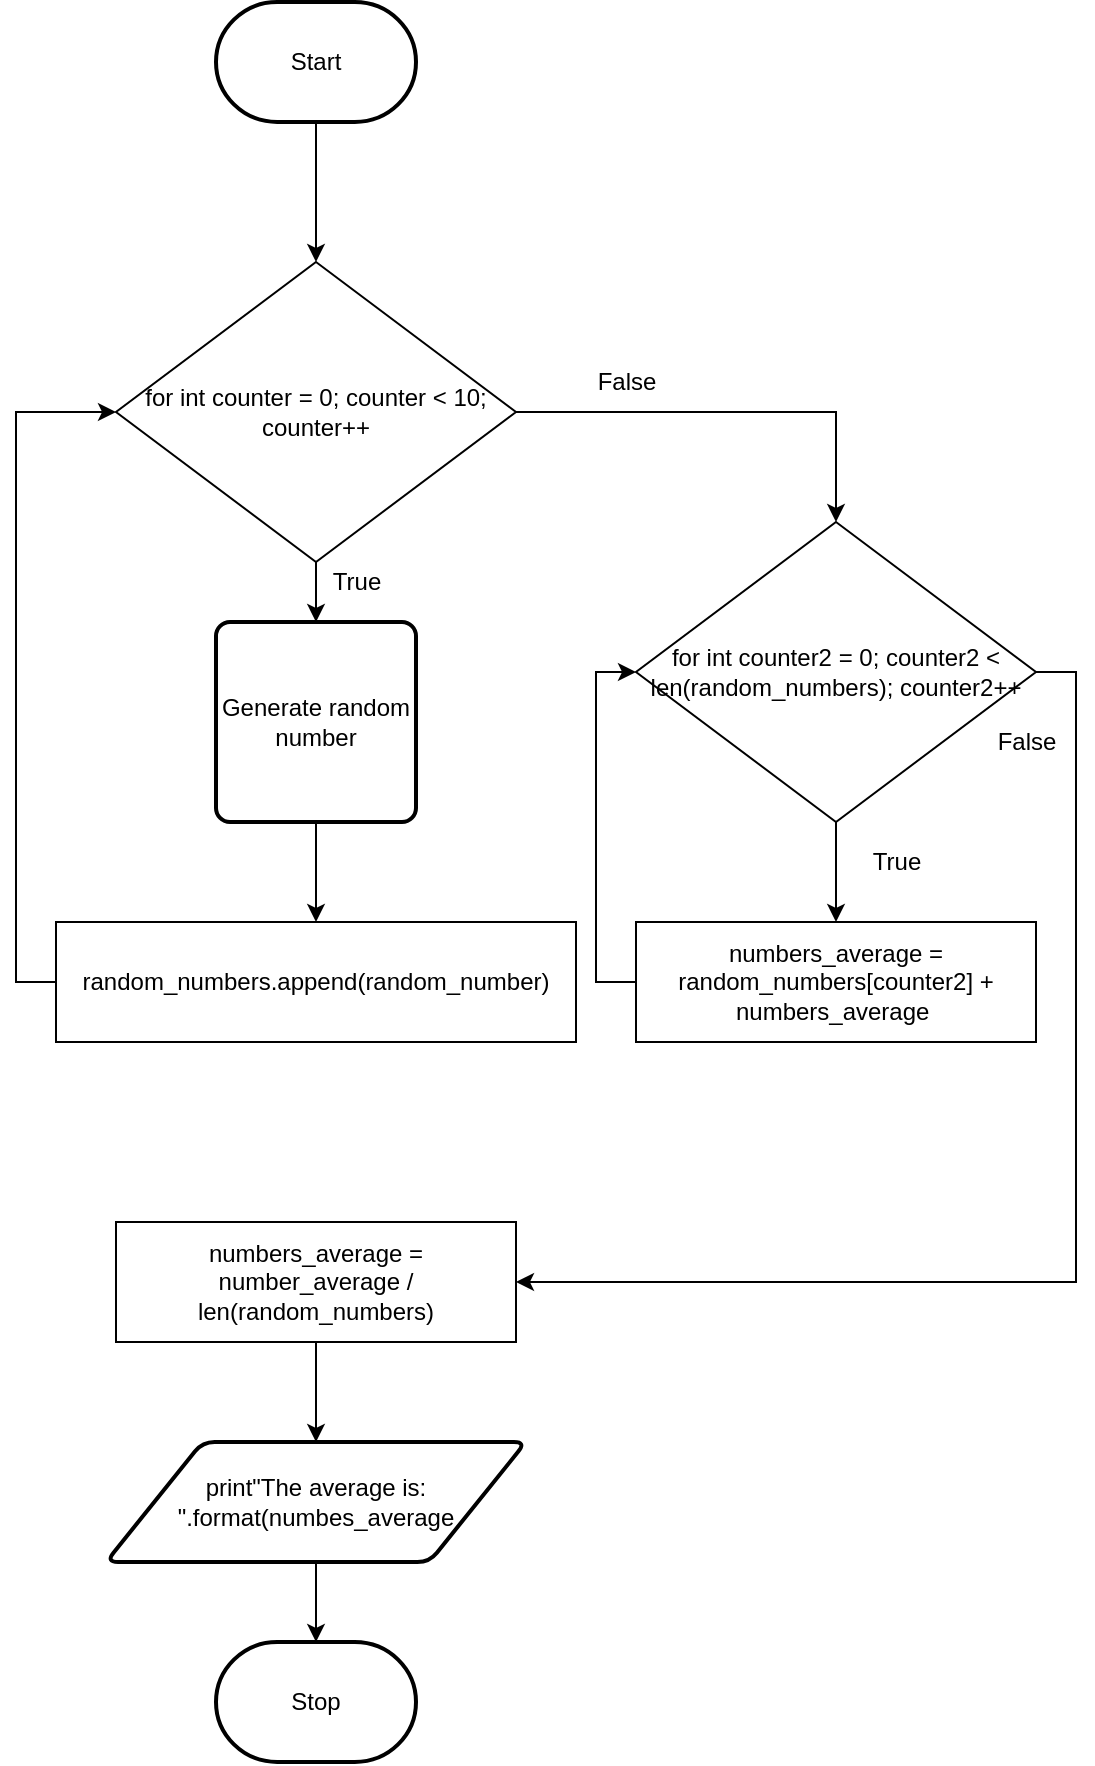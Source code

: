 <mxfile>
    <diagram id="Uj27u6g6IByhOTaoBkWt" name="Flowchart">
        <mxGraphModel dx="1074" dy="741" grid="1" gridSize="10" guides="1" tooltips="1" connect="1" arrows="1" fold="1" page="1" pageScale="1" pageWidth="827" pageHeight="1169" math="0" shadow="0">
            <root>
                <mxCell id="0"/>
                <mxCell id="1" parent="0"/>
                <mxCell id="90" style="edgeStyle=orthogonalEdgeStyle;rounded=0;html=1;entryX=0.5;entryY=0;entryDx=0;entryDy=0;" edge="1" parent="1" source="5" target="30">
                    <mxGeometry relative="1" as="geometry"/>
                </mxCell>
                <mxCell id="5" value="Start" style="strokeWidth=2;html=1;shape=mxgraph.flowchart.terminator;whiteSpace=wrap;" parent="1" vertex="1">
                    <mxGeometry x="380" y="100" width="100" height="60" as="geometry"/>
                </mxCell>
                <mxCell id="11" value="Stop" style="strokeWidth=2;html=1;shape=mxgraph.flowchart.terminator;whiteSpace=wrap;" parent="1" vertex="1">
                    <mxGeometry x="380" y="920" width="100" height="60" as="geometry"/>
                </mxCell>
                <mxCell id="92" style="edgeStyle=orthogonalEdgeStyle;rounded=0;html=1;entryX=0.5;entryY=0;entryDx=0;entryDy=0;entryPerimeter=0;" edge="1" parent="1" source="24" target="11">
                    <mxGeometry relative="1" as="geometry"/>
                </mxCell>
                <mxCell id="24" value="print&quot;The average is: &quot;.format(numbes_average" style="shape=parallelogram;html=1;strokeWidth=2;perimeter=parallelogramPerimeter;whiteSpace=wrap;rounded=1;arcSize=12;size=0.23;" parent="1" vertex="1">
                    <mxGeometry x="325" y="820" width="210" height="60" as="geometry"/>
                </mxCell>
                <mxCell id="78" style="edgeStyle=orthogonalEdgeStyle;rounded=0;html=1;entryX=0.5;entryY=0;entryDx=0;entryDy=0;" edge="1" parent="1" source="30" target="62">
                    <mxGeometry relative="1" as="geometry"/>
                </mxCell>
                <mxCell id="88" style="edgeStyle=orthogonalEdgeStyle;rounded=0;html=1;entryX=0.5;entryY=0;entryDx=0;entryDy=0;" edge="1" parent="1" source="30" target="80">
                    <mxGeometry relative="1" as="geometry"/>
                </mxCell>
                <mxCell id="30" value="for int counter = 0; counter &amp;lt; 10; counter++" style="rhombus;whiteSpace=wrap;html=1;" parent="1" vertex="1">
                    <mxGeometry x="330" y="230" width="200" height="150" as="geometry"/>
                </mxCell>
                <mxCell id="52" value="False" style="text;html=1;resizable=0;autosize=1;align=center;verticalAlign=middle;points=[];fillColor=none;strokeColor=none;rounded=0;" parent="1" vertex="1">
                    <mxGeometry x="760" y="460" width="50" height="20" as="geometry"/>
                </mxCell>
                <mxCell id="53" value="True" style="text;html=1;resizable=0;autosize=1;align=center;verticalAlign=middle;points=[];fillColor=none;strokeColor=none;rounded=0;" parent="1" vertex="1">
                    <mxGeometry x="700" y="520" width="40" height="20" as="geometry"/>
                </mxCell>
                <mxCell id="77" style="edgeStyle=orthogonalEdgeStyle;rounded=0;html=1;entryX=0.5;entryY=0;entryDx=0;entryDy=0;" edge="1" parent="1" source="62" target="74">
                    <mxGeometry relative="1" as="geometry"/>
                </mxCell>
                <mxCell id="62" value="Generate random number" style="rounded=1;whiteSpace=wrap;html=1;absoluteArcSize=1;arcSize=14;strokeWidth=2;" parent="1" vertex="1">
                    <mxGeometry x="380" y="410" width="100" height="100" as="geometry"/>
                </mxCell>
                <mxCell id="76" style="edgeStyle=orthogonalEdgeStyle;rounded=0;html=1;entryX=0;entryY=0.5;entryDx=0;entryDy=0;" edge="1" parent="1" source="74" target="30">
                    <mxGeometry relative="1" as="geometry">
                        <Array as="points">
                            <mxPoint x="280" y="590"/>
                            <mxPoint x="280" y="305"/>
                        </Array>
                    </mxGeometry>
                </mxCell>
                <mxCell id="74" value="random_numbers.append(random_number)" style="rounded=0;whiteSpace=wrap;html=1;" vertex="1" parent="1">
                    <mxGeometry x="300" y="560" width="260" height="60" as="geometry"/>
                </mxCell>
                <mxCell id="82" style="edgeStyle=orthogonalEdgeStyle;rounded=0;html=1;entryX=0.5;entryY=0;entryDx=0;entryDy=0;" edge="1" parent="1" source="80" target="81">
                    <mxGeometry relative="1" as="geometry"/>
                </mxCell>
                <mxCell id="86" style="edgeStyle=orthogonalEdgeStyle;rounded=0;html=1;entryX=1;entryY=0.5;entryDx=0;entryDy=0;" edge="1" parent="1" source="80" target="84">
                    <mxGeometry relative="1" as="geometry">
                        <Array as="points">
                            <mxPoint x="810" y="435"/>
                            <mxPoint x="810" y="740"/>
                        </Array>
                    </mxGeometry>
                </mxCell>
                <mxCell id="80" value="for int counter2 = 0; counter2 &amp;lt; len(random_numbers); counter2++" style="rhombus;whiteSpace=wrap;html=1;" vertex="1" parent="1">
                    <mxGeometry x="590" y="360" width="200" height="150" as="geometry"/>
                </mxCell>
                <mxCell id="83" style="edgeStyle=orthogonalEdgeStyle;rounded=0;html=1;entryX=0;entryY=0.5;entryDx=0;entryDy=0;" edge="1" parent="1" source="81" target="80">
                    <mxGeometry relative="1" as="geometry">
                        <Array as="points">
                            <mxPoint x="570" y="590"/>
                            <mxPoint x="570" y="435"/>
                        </Array>
                    </mxGeometry>
                </mxCell>
                <mxCell id="81" value="numbers_average = random_numbers[counter2] + numbers_average&amp;nbsp;" style="rounded=0;whiteSpace=wrap;html=1;" vertex="1" parent="1">
                    <mxGeometry x="590" y="560" width="200" height="60" as="geometry"/>
                </mxCell>
                <mxCell id="91" style="edgeStyle=orthogonalEdgeStyle;rounded=0;html=1;entryX=0.5;entryY=0;entryDx=0;entryDy=0;" edge="1" parent="1" source="84" target="24">
                    <mxGeometry relative="1" as="geometry"/>
                </mxCell>
                <mxCell id="84" value="numbers_average = number_average / len(random_numbers)" style="rounded=0;whiteSpace=wrap;html=1;" vertex="1" parent="1">
                    <mxGeometry x="330" y="710" width="200" height="60" as="geometry"/>
                </mxCell>
                <mxCell id="87" value="True" style="text;html=1;resizable=0;autosize=1;align=center;verticalAlign=middle;points=[];fillColor=none;strokeColor=none;rounded=0;" vertex="1" parent="1">
                    <mxGeometry x="430" y="380" width="40" height="20" as="geometry"/>
                </mxCell>
                <mxCell id="89" value="False" style="text;html=1;resizable=0;autosize=1;align=center;verticalAlign=middle;points=[];fillColor=none;strokeColor=none;rounded=0;" vertex="1" parent="1">
                    <mxGeometry x="560" y="280" width="50" height="20" as="geometry"/>
                </mxCell>
            </root>
        </mxGraphModel>
    </diagram>
</mxfile>